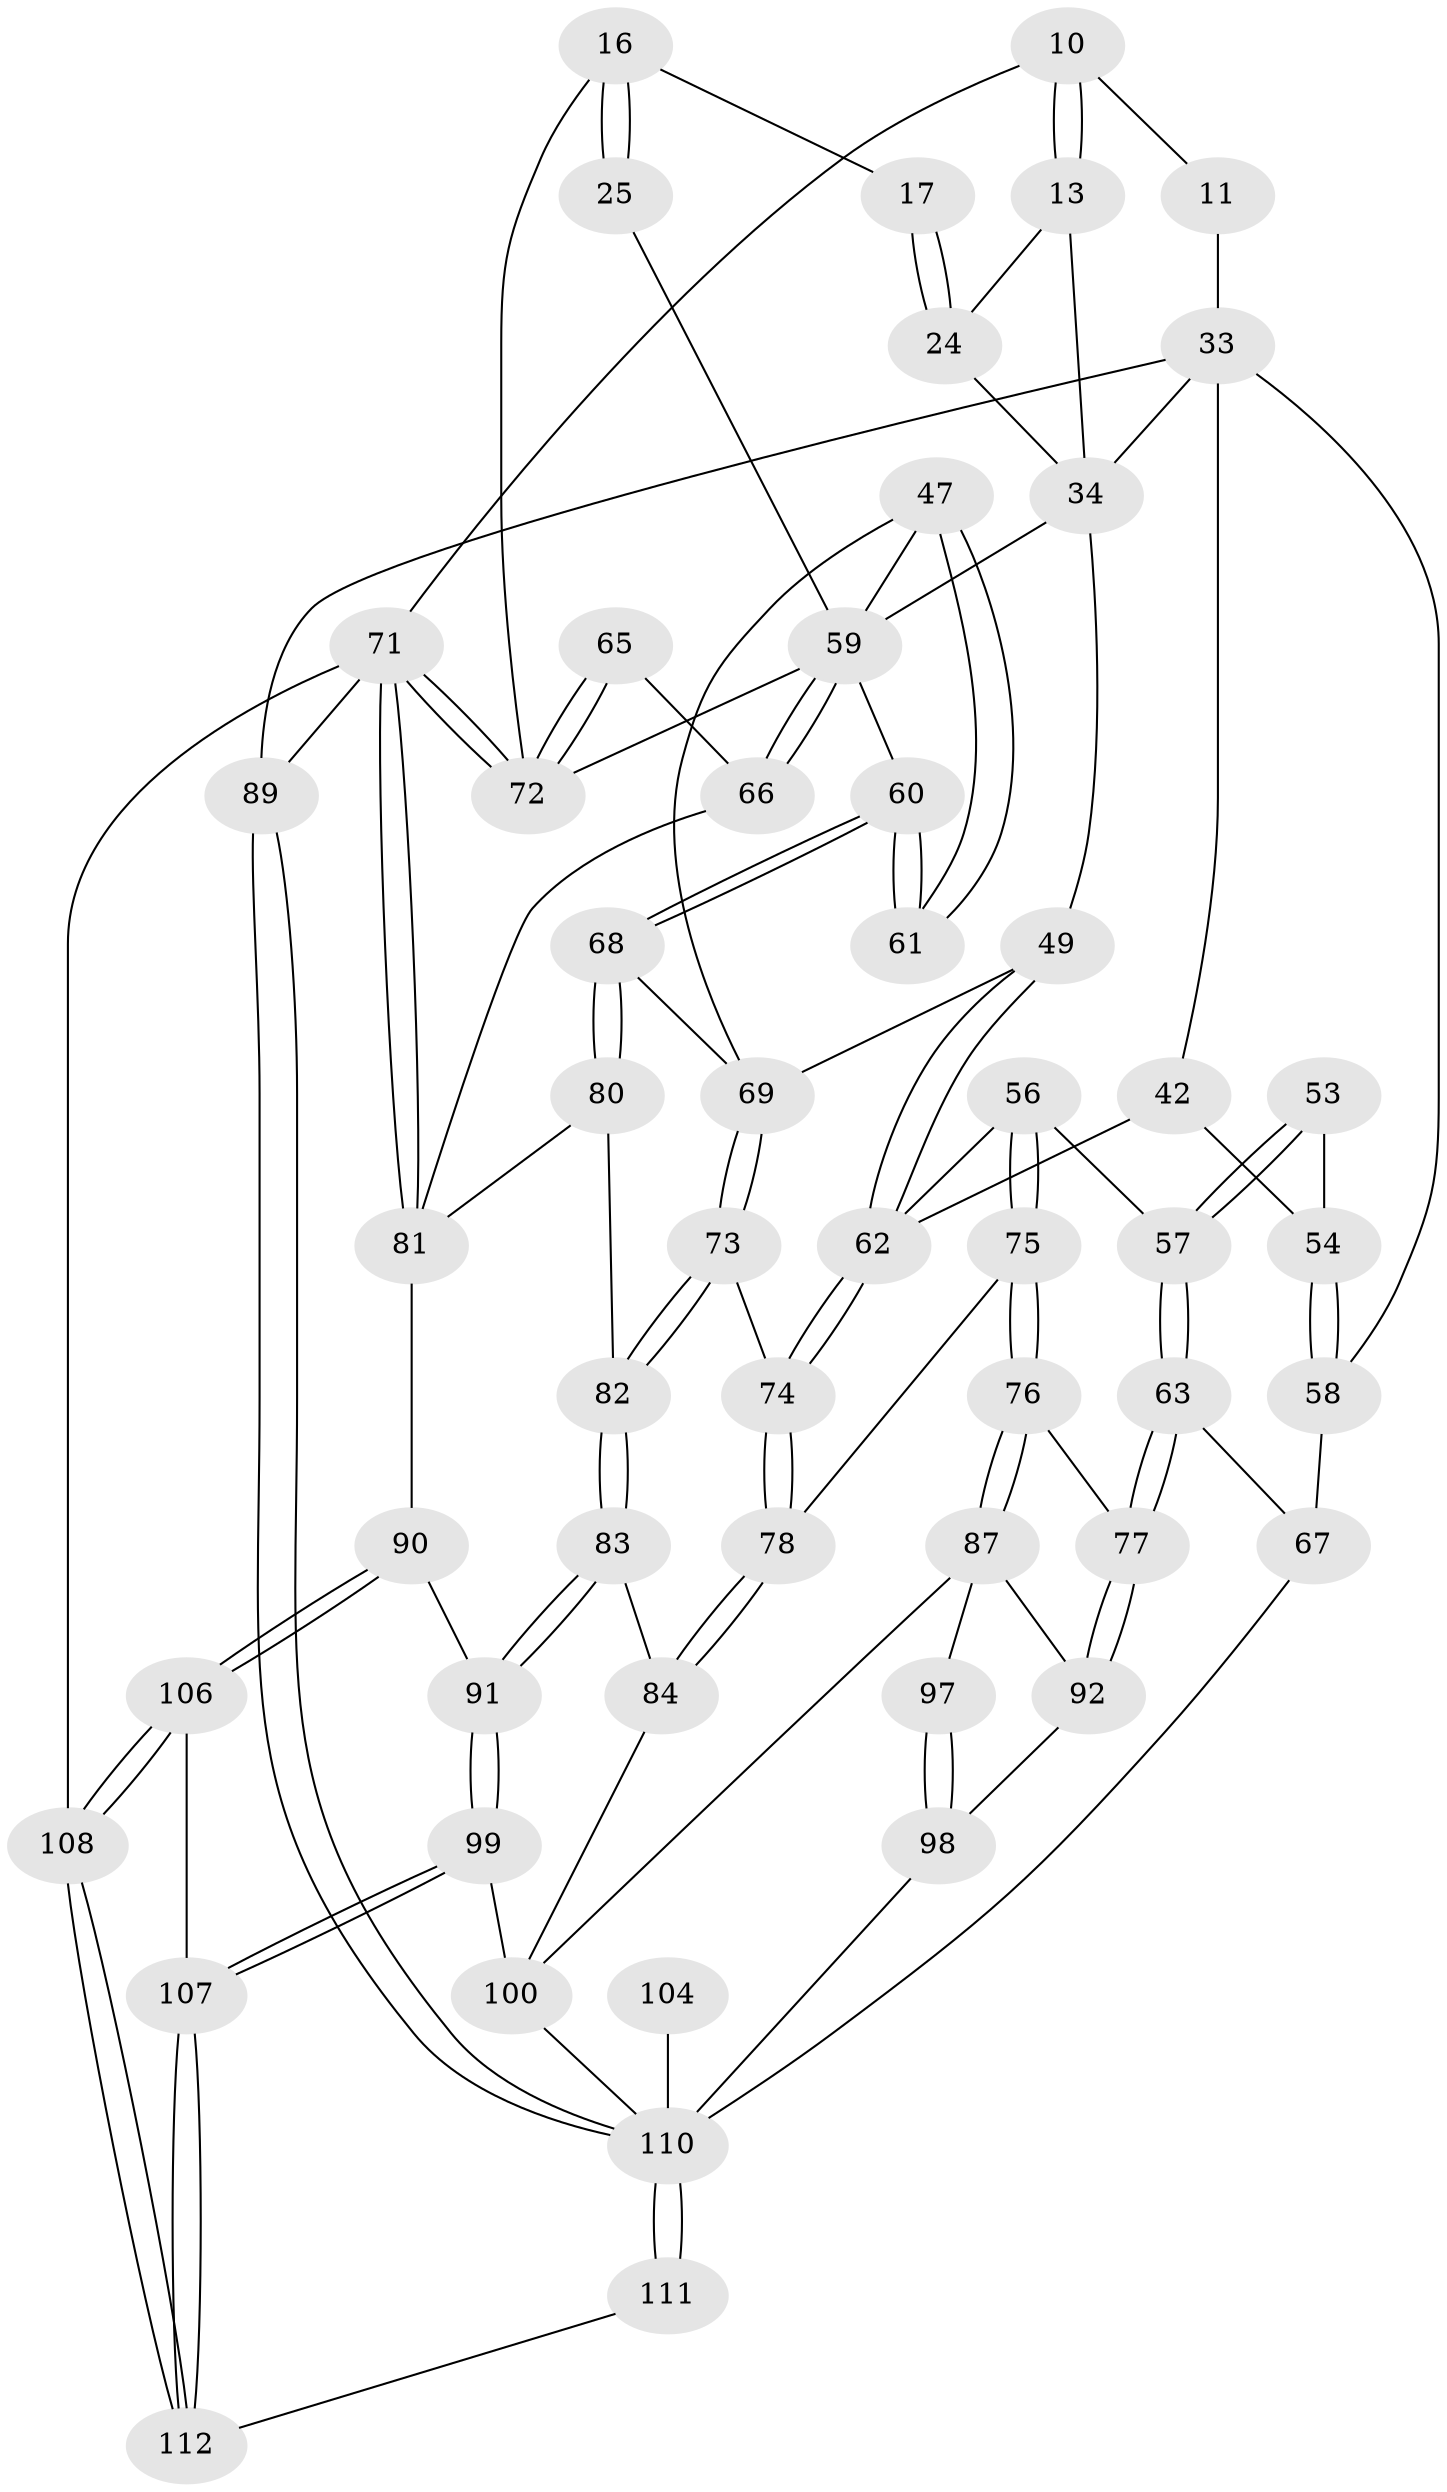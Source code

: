 // original degree distribution, {3: 0.017857142857142856, 4: 0.21428571428571427, 5: 0.5714285714285714, 6: 0.19642857142857142}
// Generated by graph-tools (version 1.1) at 2025/01/03/09/25 05:01:18]
// undirected, 56 vertices, 124 edges
graph export_dot {
graph [start="1"]
  node [color=gray90,style=filled];
  10 [pos="+0.40861319897179155+0.14349113466319258",super="+3"];
  11 [pos="+0.3759097970117829+0.1399325210294676",super="+7+8"];
  13 [pos="+0.4525639589790943+0.15189767371606777",super="+12"];
  16 [pos="+0.7832179338409001+0.18141886769882848",super="+15"];
  17 [pos="+0.777739092390699+0.179568618858993"];
  24 [pos="+0.6865161469841758+0.27920891131589065",super="+21+18"];
  25 [pos="+0.8500133786481238+0.2896871189603339"];
  33 [pos="+0.33417583728097167+0.2929784181084041",super="+31+29+20"];
  34 [pos="+0.5568482960820319+0.286726517457231",super="+22+28+32"];
  42 [pos="+0.37618846152999746+0.4087172566493739",super="+37"];
  47 [pos="+0.5917481225590279+0.4717446372519018",super="+46"];
  49 [pos="+0.5618166893011929+0.47853484151232273",super="+35+36"];
  53 [pos="+0.2778055758879496+0.46099074152559916"];
  54 [pos="+0.2527872952056438+0.41681117172635856",super="+52"];
  56 [pos="+0.33778849686459744+0.5334770511604081"];
  57 [pos="+0.2880037149325964+0.5225682246366669"];
  58 [pos="+0.14286713352551836+0.5003009351356629",super="+51"];
  59 [pos="+0.8407660936060243+0.5366251170608808",super="+45"];
  60 [pos="+0.7613557422258261+0.5273393030798316"];
  61 [pos="+0.7526680023464983+0.5096088421744437"];
  62 [pos="+0.525795629697704+0.5437337365788998",super="+55+41"];
  63 [pos="+0.16119013794578305+0.6196504478467239"];
  65 [pos="+0.9094254891243744+0.5736822084256235"];
  66 [pos="+0.8567212153436132+0.5551407932612376"];
  67 [pos="+0+0.6556705635721253",super="+64"];
  68 [pos="+0.7157954694739975+0.5907486427731721"];
  69 [pos="+0.6934199886634007+0.5814084319823687",super="+48"];
  71 [pos="+1+1",super="+70"];
  72 [pos="+1+0.9489761441799459",super="+44"];
  73 [pos="+0.5513639596619917+0.599187773659222"];
  74 [pos="+0.5256968611008673+0.5456909594117515"];
  75 [pos="+0.3872135864526435+0.6279833333526619"];
  76 [pos="+0.3491268422603745+0.6541043921078641"];
  77 [pos="+0.17302411082201763+0.6334515824277899"];
  78 [pos="+0.4038579392061655+0.6330217785054468"];
  80 [pos="+0.7150122035381508+0.6337014460898219"];
  81 [pos="+0.796496703029099+0.774441369982079",super="+79"];
  82 [pos="+0.5683362417577582+0.6731808834773969"];
  83 [pos="+0.5469144899595555+0.7488232838808068"];
  84 [pos="+0.47178947676742833+0.7547499517873607"];
  87 [pos="+0.33163987568979386+0.7269189216116791",super="+86"];
  89 [pos="+0+1",super="+5"];
  90 [pos="+0.6769802018000479+0.8105584068132154"];
  91 [pos="+0.5669855468549433+0.7685941967968178"];
  92 [pos="+0.17560815820458417+0.6387856089542838"];
  97 [pos="+0.30760381574090284+0.8030336695434735"];
  98 [pos="+0.2774442711601105+0.8552726432890363",super="+94+93"];
  99 [pos="+0.5173837490833368+0.976373711825604"];
  100 [pos="+0.41832342567461006+0.8590279346486834",super="+85"];
  104 [pos="+0.1425623618209168+0.9449198003905277"];
  106 [pos="+0.6582554779471448+0.8969983608738283"];
  107 [pos="+0.5179180987814133+0.9782682806081672"];
  108 [pos="+0.8887101179029985+1"];
  110 [pos="+0.009525179081488627+1",super="+105+96+109"];
  111 [pos="+0.310502815854199+1"];
  112 [pos="+0.48976795798200906+1"];
  10 -- 11 [weight=2];
  10 -- 13 [weight=2];
  10 -- 13;
  10 -- 71;
  11 -- 33 [weight=3];
  13 -- 24;
  13 -- 34;
  16 -- 17;
  16 -- 25 [weight=2];
  16 -- 25;
  16 -- 72;
  17 -- 24 [weight=2];
  17 -- 24;
  24 -- 34 [weight=2];
  25 -- 59;
  33 -- 89 [weight=2];
  33 -- 42;
  33 -- 58 [weight=2];
  33 -- 34;
  34 -- 59;
  34 -- 49 [weight=2];
  42 -- 54 [weight=2];
  42 -- 62;
  47 -- 61 [weight=2];
  47 -- 61;
  47 -- 59;
  47 -- 69;
  49 -- 62 [weight=2];
  49 -- 62;
  49 -- 69;
  53 -- 54 [weight=2];
  53 -- 57;
  53 -- 57;
  54 -- 58 [weight=2];
  54 -- 58;
  56 -- 57;
  56 -- 75;
  56 -- 75;
  56 -- 62;
  57 -- 63;
  57 -- 63;
  58 -- 67 [weight=2];
  59 -- 60;
  59 -- 66;
  59 -- 66;
  59 -- 72;
  60 -- 61;
  60 -- 61;
  60 -- 68;
  60 -- 68;
  62 -- 74;
  62 -- 74;
  63 -- 77;
  63 -- 77;
  63 -- 67;
  65 -- 66;
  65 -- 72 [weight=2];
  65 -- 72;
  66 -- 81;
  67 -- 110;
  68 -- 69;
  68 -- 80;
  68 -- 80;
  69 -- 73;
  69 -- 73;
  71 -- 72 [weight=2];
  71 -- 72;
  71 -- 81;
  71 -- 81;
  71 -- 89 [weight=2];
  71 -- 108;
  73 -- 74;
  73 -- 82;
  73 -- 82;
  74 -- 78;
  74 -- 78;
  75 -- 76;
  75 -- 76;
  75 -- 78;
  76 -- 77;
  76 -- 87;
  76 -- 87;
  77 -- 92;
  77 -- 92;
  78 -- 84;
  78 -- 84;
  80 -- 82;
  80 -- 81;
  81 -- 90;
  82 -- 83;
  82 -- 83;
  83 -- 84;
  83 -- 91;
  83 -- 91;
  84 -- 100;
  87 -- 92;
  87 -- 97;
  87 -- 100;
  89 -- 110 [weight=2];
  89 -- 110;
  90 -- 91;
  90 -- 106;
  90 -- 106;
  91 -- 99;
  91 -- 99;
  92 -- 98;
  97 -- 98 [weight=2];
  97 -- 98;
  98 -- 110 [weight=2];
  99 -- 100;
  99 -- 107;
  99 -- 107;
  100 -- 110;
  104 -- 110 [weight=3];
  106 -- 107;
  106 -- 108;
  106 -- 108;
  107 -- 112;
  107 -- 112;
  108 -- 112;
  108 -- 112;
  110 -- 111 [weight=2];
  110 -- 111;
  111 -- 112;
}
